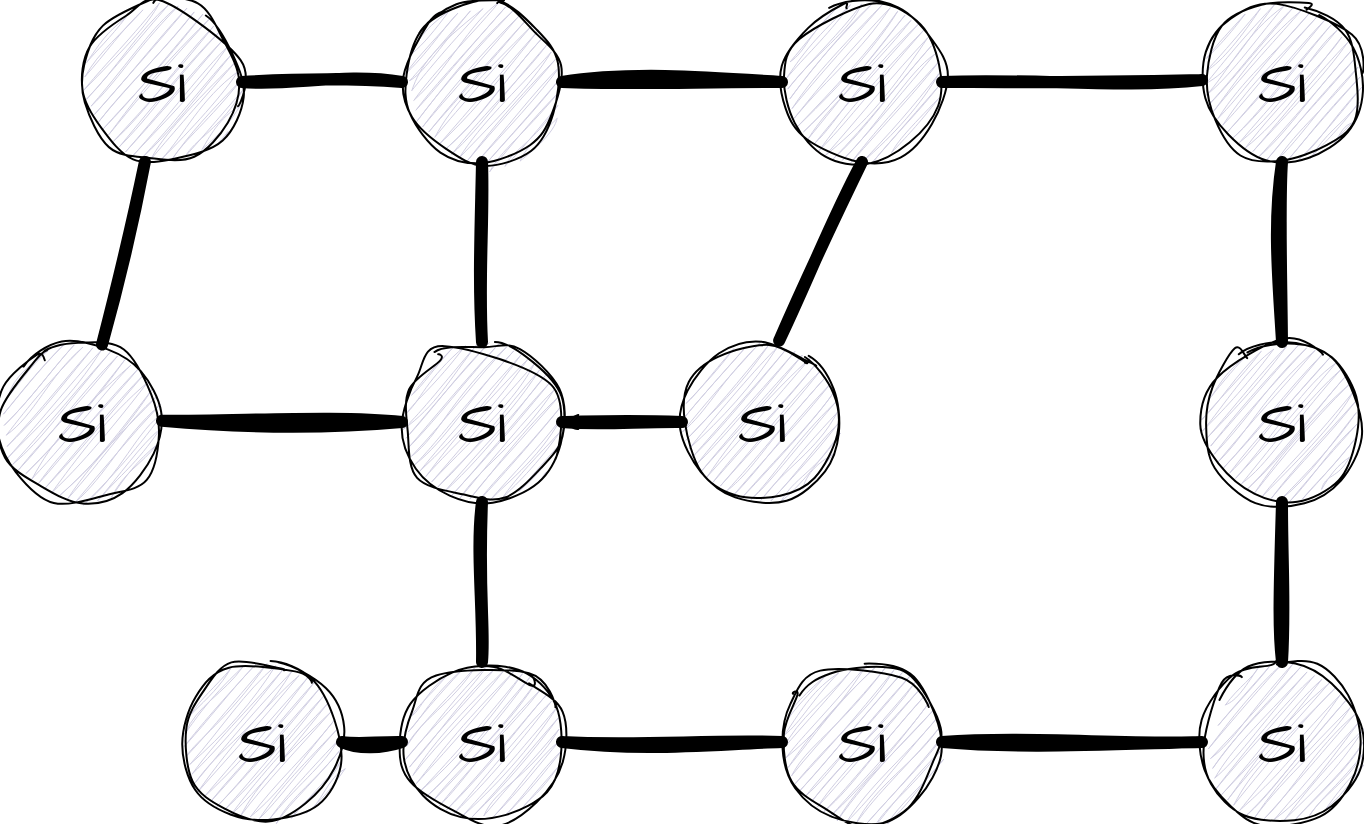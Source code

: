 <mxfile version="21.6.2" type="github">
  <diagram name="Page-1" id="kWj4hkktzLp9RbbeGPH0">
    <mxGraphModel dx="1235" dy="666" grid="1" gridSize="10" guides="1" tooltips="1" connect="1" arrows="1" fold="1" page="1" pageScale="1" pageWidth="850" pageHeight="1100" math="0" shadow="0">
      <root>
        <mxCell id="0" />
        <mxCell id="1" parent="0" />
        <mxCell id="5Ct9h4s7BKQcWLe6oHAS-1" value="&lt;font style=&quot;font-size: 30px;&quot;&gt;Si&lt;/font&gt;" style="ellipse;whiteSpace=wrap;html=1;aspect=fixed;sketch=1;hachureGap=4;jiggle=2;curveFitting=1;fontFamily=Architects Daughter;fontSource=https%3A%2F%2Ffonts.googleapis.com%2Fcss%3Ffamily%3DArchitects%2BDaughter;fontSize=20;fillColor=#d0cee2;strokeColor=default;" vertex="1" parent="1">
          <mxGeometry x="280" y="250" width="80" height="80" as="geometry" />
        </mxCell>
        <mxCell id="5Ct9h4s7BKQcWLe6oHAS-2" value="&lt;font style=&quot;font-size: 30px;&quot;&gt;Si&lt;/font&gt;" style="ellipse;whiteSpace=wrap;html=1;aspect=fixed;sketch=1;hachureGap=4;jiggle=2;curveFitting=1;fontFamily=Architects Daughter;fontSource=https%3A%2F%2Ffonts.googleapis.com%2Fcss%3Ffamily%3DArchitects%2BDaughter;fontSize=20;fillColor=#d0cee2;strokeColor=default;" vertex="1" parent="1">
          <mxGeometry x="470" y="80" width="80" height="80" as="geometry" />
        </mxCell>
        <mxCell id="5Ct9h4s7BKQcWLe6oHAS-3" value="&lt;font style=&quot;font-size: 30px;&quot;&gt;Si&lt;/font&gt;" style="ellipse;whiteSpace=wrap;html=1;aspect=fixed;sketch=1;hachureGap=4;jiggle=2;curveFitting=1;fontFamily=Architects Daughter;fontSource=https%3A%2F%2Ffonts.googleapis.com%2Fcss%3Ffamily%3DArchitects%2BDaughter;fontSize=20;fillColor=#d0cee2;strokeColor=default;" vertex="1" parent="1">
          <mxGeometry x="280" y="80" width="80" height="80" as="geometry" />
        </mxCell>
        <mxCell id="5Ct9h4s7BKQcWLe6oHAS-32" value="" style="edgeStyle=orthogonalEdgeStyle;rounded=0;sketch=1;hachureGap=4;jiggle=2;curveFitting=1;orthogonalLoop=1;jettySize=auto;html=1;fontFamily=Architects Daughter;fontSource=https%3A%2F%2Ffonts.googleapis.com%2Fcss%3Ffamily%3DArchitects%2BDaughter;fontSize=16;" edge="1" parent="1" source="5Ct9h4s7BKQcWLe6oHAS-4" target="5Ct9h4s7BKQcWLe6oHAS-1">
          <mxGeometry relative="1" as="geometry" />
        </mxCell>
        <mxCell id="5Ct9h4s7BKQcWLe6oHAS-4" value="&lt;font style=&quot;font-size: 30px;&quot;&gt;Si&lt;/font&gt;" style="ellipse;whiteSpace=wrap;html=1;aspect=fixed;sketch=1;hachureGap=4;jiggle=2;curveFitting=1;fontFamily=Architects Daughter;fontSource=https%3A%2F%2Ffonts.googleapis.com%2Fcss%3Ffamily%3DArchitects%2BDaughter;fontSize=20;fillColor=#d0cee2;strokeColor=default;" vertex="1" parent="1">
          <mxGeometry x="420" y="250" width="80" height="80" as="geometry" />
        </mxCell>
        <mxCell id="5Ct9h4s7BKQcWLe6oHAS-5" value="&lt;font style=&quot;font-size: 30px;&quot;&gt;Si&lt;/font&gt;" style="ellipse;whiteSpace=wrap;html=1;aspect=fixed;sketch=1;hachureGap=4;jiggle=2;curveFitting=1;fontFamily=Architects Daughter;fontSource=https%3A%2F%2Ffonts.googleapis.com%2Fcss%3Ffamily%3DArchitects%2BDaughter;fontSize=20;fillColor=#d0cee2;strokeColor=default;" vertex="1" parent="1">
          <mxGeometry x="470" y="410" width="80" height="80" as="geometry" />
        </mxCell>
        <mxCell id="5Ct9h4s7BKQcWLe6oHAS-6" value="&lt;font style=&quot;font-size: 30px;&quot;&gt;Si&lt;/font&gt;" style="ellipse;whiteSpace=wrap;html=1;aspect=fixed;sketch=1;hachureGap=4;jiggle=2;curveFitting=1;fontFamily=Architects Daughter;fontSource=https%3A%2F%2Ffonts.googleapis.com%2Fcss%3Ffamily%3DArchitects%2BDaughter;fontSize=20;fillColor=#d0cee2;strokeColor=default;" vertex="1" parent="1">
          <mxGeometry x="680" y="250" width="80" height="80" as="geometry" />
        </mxCell>
        <mxCell id="5Ct9h4s7BKQcWLe6oHAS-7" value="&lt;font style=&quot;font-size: 30px;&quot;&gt;Si&lt;/font&gt;" style="ellipse;whiteSpace=wrap;html=1;aspect=fixed;sketch=1;hachureGap=4;jiggle=2;curveFitting=1;fontFamily=Architects Daughter;fontSource=https%3A%2F%2Ffonts.googleapis.com%2Fcss%3Ffamily%3DArchitects%2BDaughter;fontSize=20;fillColor=#d0cee2;strokeColor=default;" vertex="1" parent="1">
          <mxGeometry x="680" y="410" width="80" height="80" as="geometry" />
        </mxCell>
        <mxCell id="5Ct9h4s7BKQcWLe6oHAS-8" value="&lt;font style=&quot;font-size: 30px;&quot;&gt;Si&lt;/font&gt;" style="ellipse;whiteSpace=wrap;html=1;aspect=fixed;sketch=1;hachureGap=4;jiggle=2;curveFitting=1;fontFamily=Architects Daughter;fontSource=https%3A%2F%2Ffonts.googleapis.com%2Fcss%3Ffamily%3DArchitects%2BDaughter;fontSize=20;fillColor=#d0cee2;strokeColor=default;" vertex="1" parent="1">
          <mxGeometry x="680" y="80" width="80" height="80" as="geometry" />
        </mxCell>
        <mxCell id="5Ct9h4s7BKQcWLe6oHAS-9" value="&lt;font style=&quot;font-size: 30px;&quot;&gt;Si&lt;/font&gt;" style="ellipse;whiteSpace=wrap;html=1;aspect=fixed;sketch=1;hachureGap=4;jiggle=2;curveFitting=1;fontFamily=Architects Daughter;fontSource=https%3A%2F%2Ffonts.googleapis.com%2Fcss%3Ffamily%3DArchitects%2BDaughter;fontSize=20;fillColor=#d0cee2;strokeColor=default;" vertex="1" parent="1">
          <mxGeometry x="280" y="410" width="80" height="80" as="geometry" />
        </mxCell>
        <mxCell id="5Ct9h4s7BKQcWLe6oHAS-10" value="&lt;font style=&quot;font-size: 30px;&quot;&gt;Si&lt;/font&gt;" style="ellipse;whiteSpace=wrap;html=1;aspect=fixed;sketch=1;hachureGap=4;jiggle=2;curveFitting=1;fontFamily=Architects Daughter;fontSource=https%3A%2F%2Ffonts.googleapis.com%2Fcss%3Ffamily%3DArchitects%2BDaughter;fontSize=20;fillColor=#d0cee2;strokeColor=default;" vertex="1" parent="1">
          <mxGeometry x="80" y="250" width="80" height="80" as="geometry" />
        </mxCell>
        <mxCell id="5Ct9h4s7BKQcWLe6oHAS-11" value="&lt;font style=&quot;font-size: 30px;&quot;&gt;Si&lt;/font&gt;" style="ellipse;whiteSpace=wrap;html=1;aspect=fixed;sketch=1;hachureGap=4;jiggle=2;curveFitting=1;fontFamily=Architects Daughter;fontSource=https%3A%2F%2Ffonts.googleapis.com%2Fcss%3Ffamily%3DArchitects%2BDaughter;fontSize=20;fillColor=#d0cee2;strokeColor=default;" vertex="1" parent="1">
          <mxGeometry x="120" y="80" width="80" height="80" as="geometry" />
        </mxCell>
        <mxCell id="5Ct9h4s7BKQcWLe6oHAS-12" value="&lt;font style=&quot;font-size: 30px;&quot;&gt;Si&lt;/font&gt;" style="ellipse;whiteSpace=wrap;html=1;aspect=fixed;sketch=1;hachureGap=4;jiggle=2;curveFitting=1;fontFamily=Architects Daughter;fontSource=https%3A%2F%2Ffonts.googleapis.com%2Fcss%3Ffamily%3DArchitects%2BDaughter;fontSize=20;fillColor=#d0cee2;strokeColor=default;" vertex="1" parent="1">
          <mxGeometry x="170" y="410" width="80" height="80" as="geometry" />
        </mxCell>
        <mxCell id="5Ct9h4s7BKQcWLe6oHAS-22" value="" style="endArrow=none;html=1;rounded=0;sketch=1;hachureGap=4;jiggle=2;curveFitting=1;fontFamily=Architects Daughter;fontSource=https%3A%2F%2Ffonts.googleapis.com%2Fcss%3Ffamily%3DArchitects%2BDaughter;fontSize=16;entryX=0.268;entryY=0.984;entryDx=0;entryDy=0;entryPerimeter=0;exitX=0.5;exitY=0;exitDx=0;exitDy=0;strokeWidth=6;" edge="1" parent="1">
          <mxGeometry width="50" height="50" relative="1" as="geometry">
            <mxPoint x="130" y="251.28" as="sourcePoint" />
            <mxPoint x="151.44" y="160.0" as="targetPoint" />
          </mxGeometry>
        </mxCell>
        <mxCell id="5Ct9h4s7BKQcWLe6oHAS-23" value="" style="endArrow=none;html=1;rounded=0;sketch=1;hachureGap=4;jiggle=2;curveFitting=1;fontFamily=Architects Daughter;fontSource=https%3A%2F%2Ffonts.googleapis.com%2Fcss%3Ffamily%3DArchitects%2BDaughter;fontSize=16;strokeWidth=6;exitX=0.5;exitY=0;exitDx=0;exitDy=0;exitPerimeter=0;entryX=0.5;entryY=1;entryDx=0;entryDy=0;" edge="1" parent="1" source="5Ct9h4s7BKQcWLe6oHAS-6" target="5Ct9h4s7BKQcWLe6oHAS-8">
          <mxGeometry width="50" height="50" relative="1" as="geometry">
            <mxPoint x="710" y="240" as="sourcePoint" />
            <mxPoint x="740" y="170" as="targetPoint" />
          </mxGeometry>
        </mxCell>
        <mxCell id="5Ct9h4s7BKQcWLe6oHAS-24" value="" style="endArrow=none;html=1;rounded=0;sketch=1;hachureGap=4;jiggle=2;curveFitting=1;fontFamily=Architects Daughter;fontSource=https%3A%2F%2Ffonts.googleapis.com%2Fcss%3Ffamily%3DArchitects%2BDaughter;fontSize=16;entryX=0;entryY=0.5;entryDx=0;entryDy=0;exitX=1;exitY=0.5;exitDx=0;exitDy=0;strokeWidth=6;" edge="1" parent="1" source="5Ct9h4s7BKQcWLe6oHAS-3" target="5Ct9h4s7BKQcWLe6oHAS-2">
          <mxGeometry width="50" height="50" relative="1" as="geometry">
            <mxPoint x="403.56" y="171.28" as="sourcePoint" />
            <mxPoint x="425.0" y="80.0" as="targetPoint" />
          </mxGeometry>
        </mxCell>
        <mxCell id="5Ct9h4s7BKQcWLe6oHAS-26" value="" style="endArrow=none;html=1;rounded=0;sketch=1;hachureGap=4;jiggle=2;curveFitting=1;fontFamily=Architects Daughter;fontSource=https%3A%2F%2Ffonts.googleapis.com%2Fcss%3Ffamily%3DArchitects%2BDaughter;fontSize=16;strokeWidth=6;entryX=0.5;entryY=1;entryDx=0;entryDy=0;exitX=0.5;exitY=0;exitDx=0;exitDy=0;" edge="1" parent="1" source="5Ct9h4s7BKQcWLe6oHAS-7" target="5Ct9h4s7BKQcWLe6oHAS-6">
          <mxGeometry width="50" height="50" relative="1" as="geometry">
            <mxPoint x="720" y="410" as="sourcePoint" />
            <mxPoint x="719" y="340" as="targetPoint" />
          </mxGeometry>
        </mxCell>
        <mxCell id="5Ct9h4s7BKQcWLe6oHAS-27" value="" style="endArrow=none;html=1;rounded=0;sketch=1;hachureGap=4;jiggle=2;curveFitting=1;fontFamily=Architects Daughter;fontSource=https%3A%2F%2Ffonts.googleapis.com%2Fcss%3Ffamily%3DArchitects%2BDaughter;fontSize=16;entryX=0;entryY=0.5;entryDx=0;entryDy=0;exitX=1;exitY=0.5;exitDx=0;exitDy=0;strokeWidth=6;" edge="1" parent="1" source="5Ct9h4s7BKQcWLe6oHAS-5" target="5Ct9h4s7BKQcWLe6oHAS-7">
          <mxGeometry width="50" height="50" relative="1" as="geometry">
            <mxPoint x="560" y="449.41" as="sourcePoint" />
            <mxPoint x="670" y="449.41" as="targetPoint" />
          </mxGeometry>
        </mxCell>
        <mxCell id="5Ct9h4s7BKQcWLe6oHAS-28" value="" style="endArrow=none;html=1;rounded=0;sketch=1;hachureGap=4;jiggle=2;curveFitting=1;fontFamily=Architects Daughter;fontSource=https%3A%2F%2Ffonts.googleapis.com%2Fcss%3Ffamily%3DArchitects%2BDaughter;fontSize=16;strokeWidth=6;exitX=1;exitY=0.5;exitDx=0;exitDy=0;entryX=0;entryY=0.5;entryDx=0;entryDy=0;entryPerimeter=0;" edge="1" parent="1" source="5Ct9h4s7BKQcWLe6oHAS-9" target="5Ct9h4s7BKQcWLe6oHAS-5">
          <mxGeometry width="50" height="50" relative="1" as="geometry">
            <mxPoint x="370" y="450" as="sourcePoint" />
            <mxPoint x="460" y="450" as="targetPoint" />
          </mxGeometry>
        </mxCell>
        <mxCell id="5Ct9h4s7BKQcWLe6oHAS-30" value="" style="endArrow=none;html=1;rounded=0;sketch=1;hachureGap=4;jiggle=2;curveFitting=1;fontFamily=Architects Daughter;fontSource=https%3A%2F%2Ffonts.googleapis.com%2Fcss%3Ffamily%3DArchitects%2BDaughter;fontSize=16;exitX=1;exitY=0.5;exitDx=0;exitDy=0;strokeWidth=6;" edge="1" parent="1" source="5Ct9h4s7BKQcWLe6oHAS-2">
          <mxGeometry width="50" height="50" relative="1" as="geometry">
            <mxPoint x="570" y="119.41" as="sourcePoint" />
            <mxPoint x="680" y="119" as="targetPoint" />
          </mxGeometry>
        </mxCell>
        <mxCell id="5Ct9h4s7BKQcWLe6oHAS-31" value="" style="endArrow=none;html=1;rounded=0;sketch=1;hachureGap=4;jiggle=2;curveFitting=1;fontFamily=Architects Daughter;fontSource=https%3A%2F%2Ffonts.googleapis.com%2Fcss%3Ffamily%3DArchitects%2BDaughter;fontSize=16;strokeWidth=6;entryX=0;entryY=0.5;entryDx=0;entryDy=0;exitX=1;exitY=0.5;exitDx=0;exitDy=0;" edge="1" parent="1" source="5Ct9h4s7BKQcWLe6oHAS-1" target="5Ct9h4s7BKQcWLe6oHAS-4">
          <mxGeometry width="50" height="50" relative="1" as="geometry">
            <mxPoint x="370" y="290" as="sourcePoint" />
            <mxPoint x="410" y="290" as="targetPoint" />
          </mxGeometry>
        </mxCell>
        <mxCell id="5Ct9h4s7BKQcWLe6oHAS-33" value="" style="endArrow=none;html=1;rounded=0;sketch=1;hachureGap=4;jiggle=2;curveFitting=1;fontFamily=Architects Daughter;fontSource=https%3A%2F%2Ffonts.googleapis.com%2Fcss%3Ffamily%3DArchitects%2BDaughter;fontSize=16;strokeWidth=6;entryX=0.5;entryY=1;entryDx=0;entryDy=0;exitX=0.5;exitY=0;exitDx=0;exitDy=0;" edge="1" parent="1" source="5Ct9h4s7BKQcWLe6oHAS-9" target="5Ct9h4s7BKQcWLe6oHAS-1">
          <mxGeometry width="50" height="50" relative="1" as="geometry">
            <mxPoint x="319" y="410" as="sourcePoint" />
            <mxPoint x="330" y="350" as="targetPoint" />
          </mxGeometry>
        </mxCell>
        <mxCell id="5Ct9h4s7BKQcWLe6oHAS-34" value="" style="endArrow=none;html=1;rounded=0;sketch=1;hachureGap=4;jiggle=2;curveFitting=1;fontFamily=Architects Daughter;fontSource=https%3A%2F%2Ffonts.googleapis.com%2Fcss%3Ffamily%3DArchitects%2BDaughter;fontSize=16;strokeWidth=6;exitX=1;exitY=0.5;exitDx=0;exitDy=0;entryX=0;entryY=0.5;entryDx=0;entryDy=0;" edge="1" parent="1" source="5Ct9h4s7BKQcWLe6oHAS-12" target="5Ct9h4s7BKQcWLe6oHAS-9">
          <mxGeometry width="50" height="50" relative="1" as="geometry">
            <mxPoint x="230" y="449.41" as="sourcePoint" />
            <mxPoint x="270" y="449" as="targetPoint" />
          </mxGeometry>
        </mxCell>
        <mxCell id="5Ct9h4s7BKQcWLe6oHAS-35" value="" style="endArrow=none;html=1;rounded=0;sketch=1;hachureGap=4;jiggle=2;curveFitting=1;fontFamily=Architects Daughter;fontSource=https%3A%2F%2Ffonts.googleapis.com%2Fcss%3Ffamily%3DArchitects%2BDaughter;fontSize=16;entryX=0;entryY=0.5;entryDx=0;entryDy=0;exitX=1;exitY=0.5;exitDx=0;exitDy=0;strokeWidth=6;" edge="1" parent="1" target="5Ct9h4s7BKQcWLe6oHAS-1">
          <mxGeometry width="50" height="50" relative="1" as="geometry">
            <mxPoint x="160" y="289.41" as="sourcePoint" />
            <mxPoint x="270" y="289.41" as="targetPoint" />
          </mxGeometry>
        </mxCell>
        <mxCell id="5Ct9h4s7BKQcWLe6oHAS-36" value="" style="endArrow=none;html=1;rounded=0;sketch=1;hachureGap=4;jiggle=2;curveFitting=1;fontFamily=Architects Daughter;fontSource=https%3A%2F%2Ffonts.googleapis.com%2Fcss%3Ffamily%3DArchitects%2BDaughter;fontSize=16;strokeWidth=6;exitX=0.607;exitY=-0.009;exitDx=0;exitDy=0;exitPerimeter=0;entryX=0.5;entryY=1;entryDx=0;entryDy=0;" edge="1" parent="1" source="5Ct9h4s7BKQcWLe6oHAS-4" target="5Ct9h4s7BKQcWLe6oHAS-2">
          <mxGeometry width="50" height="50" relative="1" as="geometry">
            <mxPoint x="480" y="250" as="sourcePoint" />
            <mxPoint x="540" y="180" as="targetPoint" />
          </mxGeometry>
        </mxCell>
        <mxCell id="5Ct9h4s7BKQcWLe6oHAS-37" value="" style="endArrow=none;html=1;rounded=0;sketch=1;hachureGap=4;jiggle=2;curveFitting=1;fontFamily=Architects Daughter;fontSource=https%3A%2F%2Ffonts.googleapis.com%2Fcss%3Ffamily%3DArchitects%2BDaughter;fontSize=16;strokeWidth=6;exitX=0.5;exitY=0;exitDx=0;exitDy=0;entryX=0.5;entryY=1;entryDx=0;entryDy=0;" edge="1" parent="1" source="5Ct9h4s7BKQcWLe6oHAS-1" target="5Ct9h4s7BKQcWLe6oHAS-3">
          <mxGeometry width="50" height="50" relative="1" as="geometry">
            <mxPoint x="290" y="250" as="sourcePoint" />
            <mxPoint x="331" y="161" as="targetPoint" />
          </mxGeometry>
        </mxCell>
        <mxCell id="5Ct9h4s7BKQcWLe6oHAS-38" value="" style="endArrow=none;html=1;rounded=0;sketch=1;hachureGap=4;jiggle=2;curveFitting=1;fontFamily=Architects Daughter;fontSource=https%3A%2F%2Ffonts.googleapis.com%2Fcss%3Ffamily%3DArchitects%2BDaughter;fontSize=16;strokeWidth=6;entryX=0;entryY=0.5;entryDx=0;entryDy=0;exitX=1;exitY=0.5;exitDx=0;exitDy=0;" edge="1" parent="1" source="5Ct9h4s7BKQcWLe6oHAS-11" target="5Ct9h4s7BKQcWLe6oHAS-3">
          <mxGeometry width="50" height="50" relative="1" as="geometry">
            <mxPoint x="230" y="120" as="sourcePoint" />
            <mxPoint x="260" y="119.41" as="targetPoint" />
          </mxGeometry>
        </mxCell>
      </root>
    </mxGraphModel>
  </diagram>
</mxfile>
